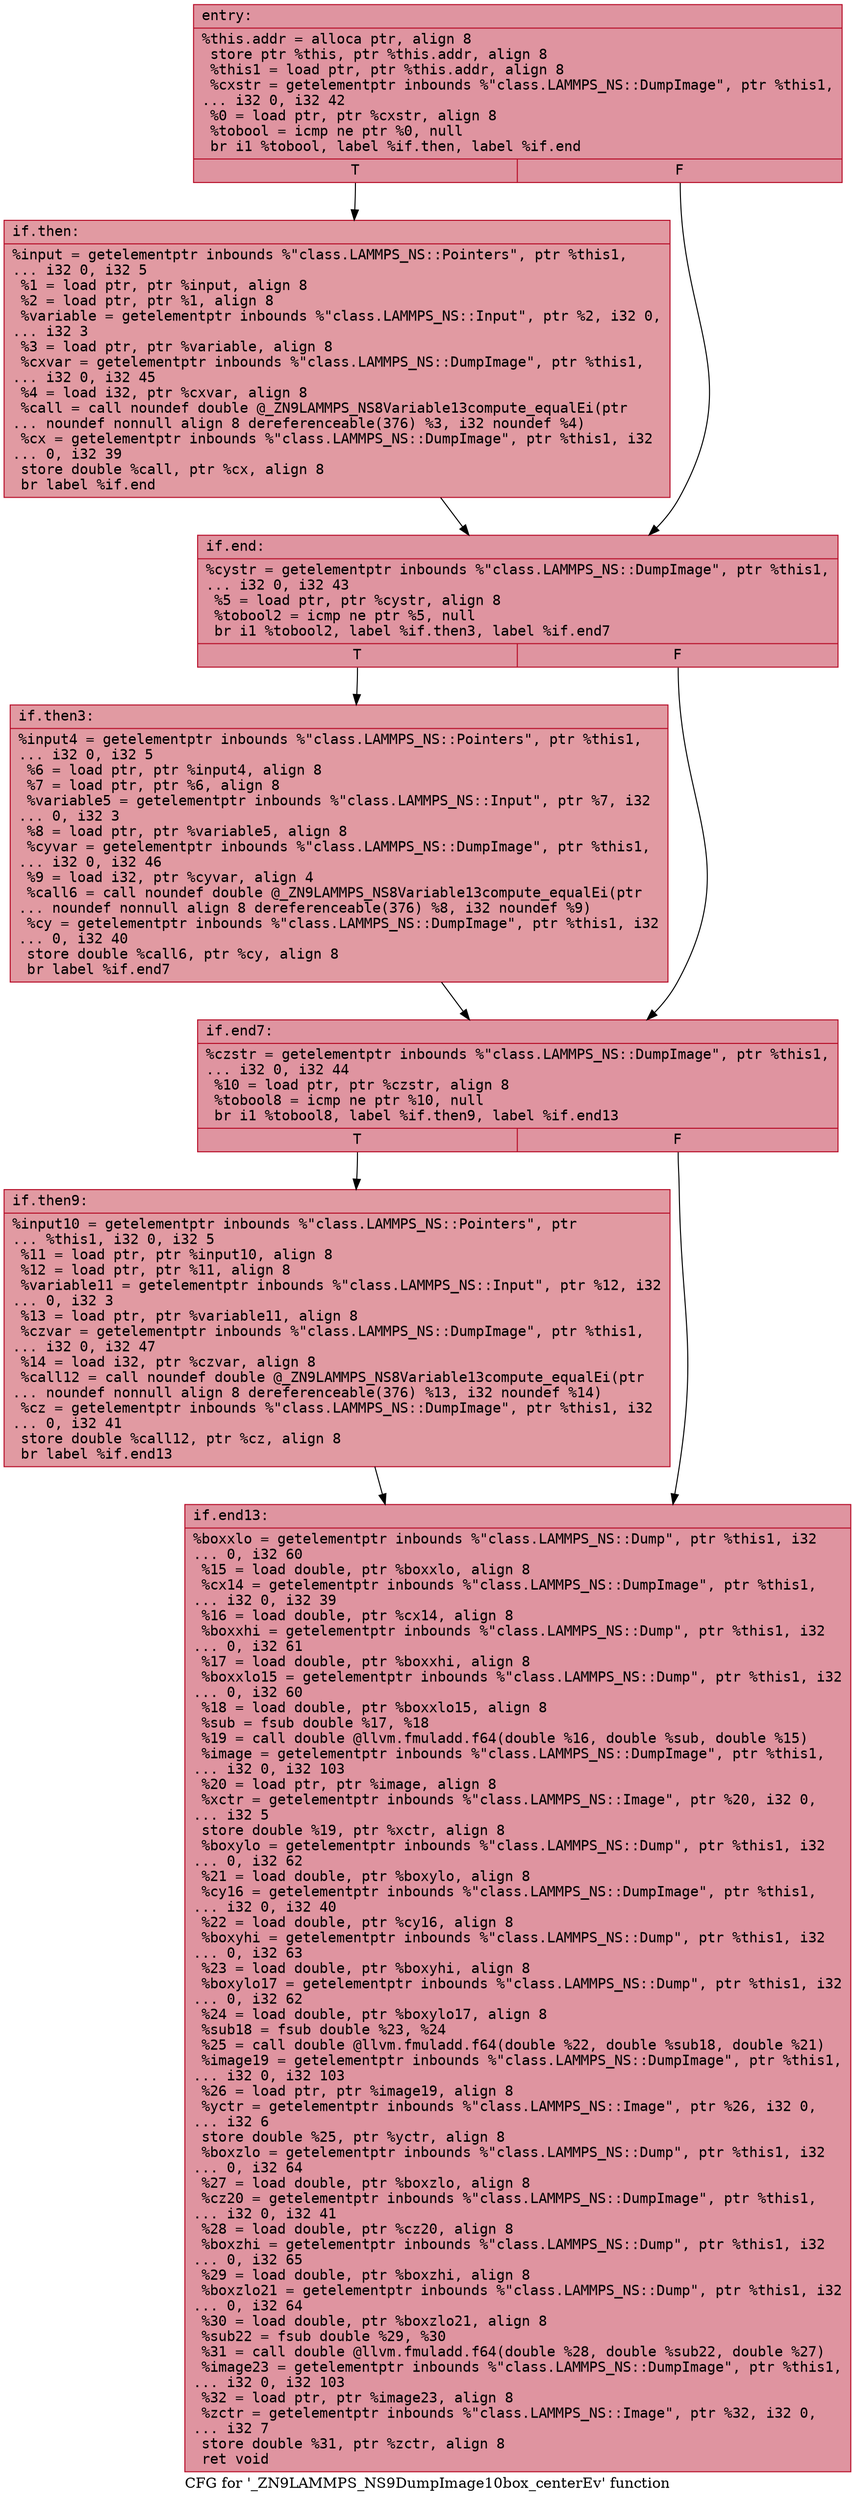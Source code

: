 digraph "CFG for '_ZN9LAMMPS_NS9DumpImage10box_centerEv' function" {
	label="CFG for '_ZN9LAMMPS_NS9DumpImage10box_centerEv' function";

	Node0x5570b9a93280 [shape=record,color="#b70d28ff", style=filled, fillcolor="#b70d2870" fontname="Courier",label="{entry:\l|  %this.addr = alloca ptr, align 8\l  store ptr %this, ptr %this.addr, align 8\l  %this1 = load ptr, ptr %this.addr, align 8\l  %cxstr = getelementptr inbounds %\"class.LAMMPS_NS::DumpImage\", ptr %this1,\l... i32 0, i32 42\l  %0 = load ptr, ptr %cxstr, align 8\l  %tobool = icmp ne ptr %0, null\l  br i1 %tobool, label %if.then, label %if.end\l|{<s0>T|<s1>F}}"];
	Node0x5570b9a93280:s0 -> Node0x5570b9a93600[tooltip="entry -> if.then\nProbability 62.50%" ];
	Node0x5570b9a93280:s1 -> Node0x5570b9a93670[tooltip="entry -> if.end\nProbability 37.50%" ];
	Node0x5570b9a93600 [shape=record,color="#b70d28ff", style=filled, fillcolor="#bb1b2c70" fontname="Courier",label="{if.then:\l|  %input = getelementptr inbounds %\"class.LAMMPS_NS::Pointers\", ptr %this1,\l... i32 0, i32 5\l  %1 = load ptr, ptr %input, align 8\l  %2 = load ptr, ptr %1, align 8\l  %variable = getelementptr inbounds %\"class.LAMMPS_NS::Input\", ptr %2, i32 0,\l... i32 3\l  %3 = load ptr, ptr %variable, align 8\l  %cxvar = getelementptr inbounds %\"class.LAMMPS_NS::DumpImage\", ptr %this1,\l... i32 0, i32 45\l  %4 = load i32, ptr %cxvar, align 8\l  %call = call noundef double @_ZN9LAMMPS_NS8Variable13compute_equalEi(ptr\l... noundef nonnull align 8 dereferenceable(376) %3, i32 noundef %4)\l  %cx = getelementptr inbounds %\"class.LAMMPS_NS::DumpImage\", ptr %this1, i32\l... 0, i32 39\l  store double %call, ptr %cx, align 8\l  br label %if.end\l}"];
	Node0x5570b9a93600 -> Node0x5570b9a93670[tooltip="if.then -> if.end\nProbability 100.00%" ];
	Node0x5570b9a93670 [shape=record,color="#b70d28ff", style=filled, fillcolor="#b70d2870" fontname="Courier",label="{if.end:\l|  %cystr = getelementptr inbounds %\"class.LAMMPS_NS::DumpImage\", ptr %this1,\l... i32 0, i32 43\l  %5 = load ptr, ptr %cystr, align 8\l  %tobool2 = icmp ne ptr %5, null\l  br i1 %tobool2, label %if.then3, label %if.end7\l|{<s0>T|<s1>F}}"];
	Node0x5570b9a93670:s0 -> Node0x5570b9a94560[tooltip="if.end -> if.then3\nProbability 62.50%" ];
	Node0x5570b9a93670:s1 -> Node0x5570b9a945b0[tooltip="if.end -> if.end7\nProbability 37.50%" ];
	Node0x5570b9a94560 [shape=record,color="#b70d28ff", style=filled, fillcolor="#bb1b2c70" fontname="Courier",label="{if.then3:\l|  %input4 = getelementptr inbounds %\"class.LAMMPS_NS::Pointers\", ptr %this1,\l... i32 0, i32 5\l  %6 = load ptr, ptr %input4, align 8\l  %7 = load ptr, ptr %6, align 8\l  %variable5 = getelementptr inbounds %\"class.LAMMPS_NS::Input\", ptr %7, i32\l... 0, i32 3\l  %8 = load ptr, ptr %variable5, align 8\l  %cyvar = getelementptr inbounds %\"class.LAMMPS_NS::DumpImage\", ptr %this1,\l... i32 0, i32 46\l  %9 = load i32, ptr %cyvar, align 4\l  %call6 = call noundef double @_ZN9LAMMPS_NS8Variable13compute_equalEi(ptr\l... noundef nonnull align 8 dereferenceable(376) %8, i32 noundef %9)\l  %cy = getelementptr inbounds %\"class.LAMMPS_NS::DumpImage\", ptr %this1, i32\l... 0, i32 40\l  store double %call6, ptr %cy, align 8\l  br label %if.end7\l}"];
	Node0x5570b9a94560 -> Node0x5570b9a945b0[tooltip="if.then3 -> if.end7\nProbability 100.00%" ];
	Node0x5570b9a945b0 [shape=record,color="#b70d28ff", style=filled, fillcolor="#b70d2870" fontname="Courier",label="{if.end7:\l|  %czstr = getelementptr inbounds %\"class.LAMMPS_NS::DumpImage\", ptr %this1,\l... i32 0, i32 44\l  %10 = load ptr, ptr %czstr, align 8\l  %tobool8 = icmp ne ptr %10, null\l  br i1 %tobool8, label %if.then9, label %if.end13\l|{<s0>T|<s1>F}}"];
	Node0x5570b9a945b0:s0 -> Node0x5570b9a95110[tooltip="if.end7 -> if.then9\nProbability 62.50%" ];
	Node0x5570b9a945b0:s1 -> Node0x5570b9a940a0[tooltip="if.end7 -> if.end13\nProbability 37.50%" ];
	Node0x5570b9a95110 [shape=record,color="#b70d28ff", style=filled, fillcolor="#bb1b2c70" fontname="Courier",label="{if.then9:\l|  %input10 = getelementptr inbounds %\"class.LAMMPS_NS::Pointers\", ptr\l... %this1, i32 0, i32 5\l  %11 = load ptr, ptr %input10, align 8\l  %12 = load ptr, ptr %11, align 8\l  %variable11 = getelementptr inbounds %\"class.LAMMPS_NS::Input\", ptr %12, i32\l... 0, i32 3\l  %13 = load ptr, ptr %variable11, align 8\l  %czvar = getelementptr inbounds %\"class.LAMMPS_NS::DumpImage\", ptr %this1,\l... i32 0, i32 47\l  %14 = load i32, ptr %czvar, align 8\l  %call12 = call noundef double @_ZN9LAMMPS_NS8Variable13compute_equalEi(ptr\l... noundef nonnull align 8 dereferenceable(376) %13, i32 noundef %14)\l  %cz = getelementptr inbounds %\"class.LAMMPS_NS::DumpImage\", ptr %this1, i32\l... 0, i32 41\l  store double %call12, ptr %cz, align 8\l  br label %if.end13\l}"];
	Node0x5570b9a95110 -> Node0x5570b9a940a0[tooltip="if.then9 -> if.end13\nProbability 100.00%" ];
	Node0x5570b9a940a0 [shape=record,color="#b70d28ff", style=filled, fillcolor="#b70d2870" fontname="Courier",label="{if.end13:\l|  %boxxlo = getelementptr inbounds %\"class.LAMMPS_NS::Dump\", ptr %this1, i32\l... 0, i32 60\l  %15 = load double, ptr %boxxlo, align 8\l  %cx14 = getelementptr inbounds %\"class.LAMMPS_NS::DumpImage\", ptr %this1,\l... i32 0, i32 39\l  %16 = load double, ptr %cx14, align 8\l  %boxxhi = getelementptr inbounds %\"class.LAMMPS_NS::Dump\", ptr %this1, i32\l... 0, i32 61\l  %17 = load double, ptr %boxxhi, align 8\l  %boxxlo15 = getelementptr inbounds %\"class.LAMMPS_NS::Dump\", ptr %this1, i32\l... 0, i32 60\l  %18 = load double, ptr %boxxlo15, align 8\l  %sub = fsub double %17, %18\l  %19 = call double @llvm.fmuladd.f64(double %16, double %sub, double %15)\l  %image = getelementptr inbounds %\"class.LAMMPS_NS::DumpImage\", ptr %this1,\l... i32 0, i32 103\l  %20 = load ptr, ptr %image, align 8\l  %xctr = getelementptr inbounds %\"class.LAMMPS_NS::Image\", ptr %20, i32 0,\l... i32 5\l  store double %19, ptr %xctr, align 8\l  %boxylo = getelementptr inbounds %\"class.LAMMPS_NS::Dump\", ptr %this1, i32\l... 0, i32 62\l  %21 = load double, ptr %boxylo, align 8\l  %cy16 = getelementptr inbounds %\"class.LAMMPS_NS::DumpImage\", ptr %this1,\l... i32 0, i32 40\l  %22 = load double, ptr %cy16, align 8\l  %boxyhi = getelementptr inbounds %\"class.LAMMPS_NS::Dump\", ptr %this1, i32\l... 0, i32 63\l  %23 = load double, ptr %boxyhi, align 8\l  %boxylo17 = getelementptr inbounds %\"class.LAMMPS_NS::Dump\", ptr %this1, i32\l... 0, i32 62\l  %24 = load double, ptr %boxylo17, align 8\l  %sub18 = fsub double %23, %24\l  %25 = call double @llvm.fmuladd.f64(double %22, double %sub18, double %21)\l  %image19 = getelementptr inbounds %\"class.LAMMPS_NS::DumpImage\", ptr %this1,\l... i32 0, i32 103\l  %26 = load ptr, ptr %image19, align 8\l  %yctr = getelementptr inbounds %\"class.LAMMPS_NS::Image\", ptr %26, i32 0,\l... i32 6\l  store double %25, ptr %yctr, align 8\l  %boxzlo = getelementptr inbounds %\"class.LAMMPS_NS::Dump\", ptr %this1, i32\l... 0, i32 64\l  %27 = load double, ptr %boxzlo, align 8\l  %cz20 = getelementptr inbounds %\"class.LAMMPS_NS::DumpImage\", ptr %this1,\l... i32 0, i32 41\l  %28 = load double, ptr %cz20, align 8\l  %boxzhi = getelementptr inbounds %\"class.LAMMPS_NS::Dump\", ptr %this1, i32\l... 0, i32 65\l  %29 = load double, ptr %boxzhi, align 8\l  %boxzlo21 = getelementptr inbounds %\"class.LAMMPS_NS::Dump\", ptr %this1, i32\l... 0, i32 64\l  %30 = load double, ptr %boxzlo21, align 8\l  %sub22 = fsub double %29, %30\l  %31 = call double @llvm.fmuladd.f64(double %28, double %sub22, double %27)\l  %image23 = getelementptr inbounds %\"class.LAMMPS_NS::DumpImage\", ptr %this1,\l... i32 0, i32 103\l  %32 = load ptr, ptr %image23, align 8\l  %zctr = getelementptr inbounds %\"class.LAMMPS_NS::Image\", ptr %32, i32 0,\l... i32 7\l  store double %31, ptr %zctr, align 8\l  ret void\l}"];
}
